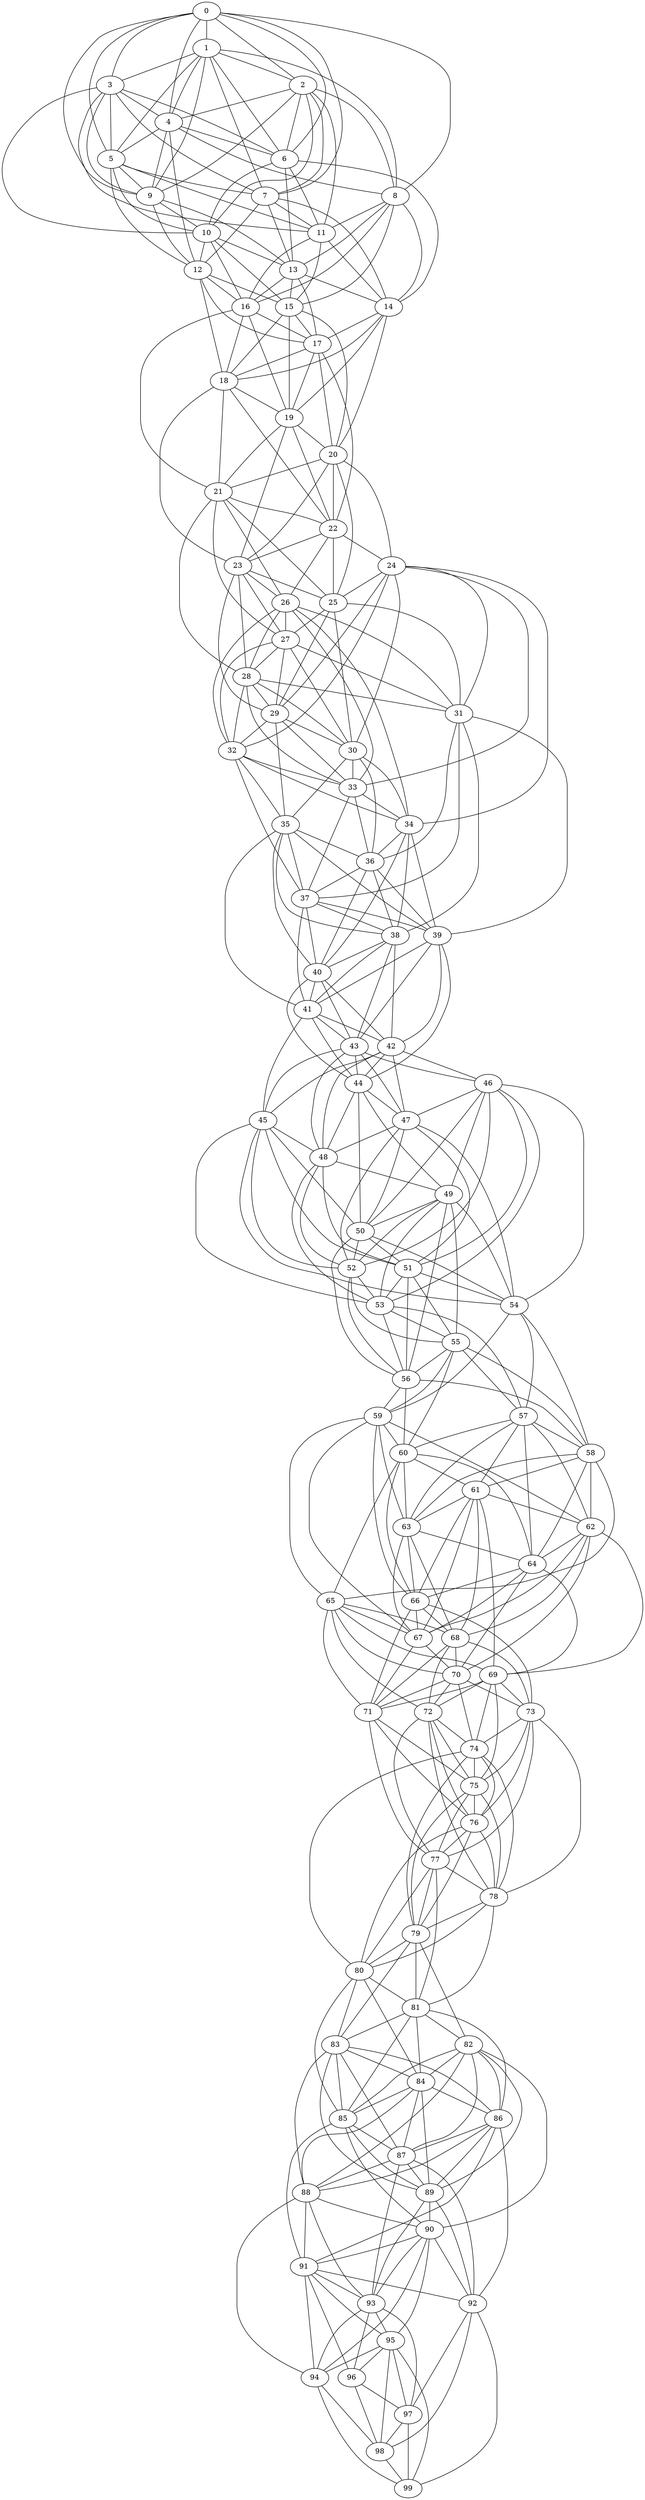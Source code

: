 strict graph G {
0;
1;
2;
3;
4;
5;
6;
7;
8;
9;
10;
11;
12;
13;
14;
15;
16;
17;
18;
19;
20;
21;
22;
23;
24;
25;
26;
27;
28;
29;
30;
31;
32;
33;
34;
35;
36;
37;
38;
39;
40;
41;
42;
43;
44;
45;
46;
47;
48;
49;
50;
51;
52;
53;
54;
55;
56;
57;
58;
59;
60;
61;
62;
63;
64;
65;
66;
67;
68;
69;
70;
71;
72;
73;
74;
75;
76;
77;
78;
79;
80;
81;
82;
83;
84;
85;
86;
87;
88;
89;
90;
91;
92;
93;
94;
95;
96;
97;
98;
99;
21 -- 27;
15 -- 20;
1 -- 7;
14 -- 17;
24 -- 32;
48 -- 52;
80 -- 83;
82 -- 85;
39 -- 41;
11 -- 16;
84 -- 88;
80 -- 84;
46 -- 53;
46 -- 51;
39 -- 43;
76 -- 77;
2 -- 8;
68 -- 73;
6 -- 13;
42 -- 48;
29 -- 30;
55 -- 58;
3 -- 11;
1 -- 3;
7 -- 11;
98 -- 99;
70 -- 71;
75 -- 78;
74 -- 78;
27 -- 29;
92 -- 99;
34 -- 38;
8 -- 15;
59 -- 66;
83 -- 84;
5 -- 12;
17 -- 18;
79 -- 81;
0 -- 2;
31 -- 39;
47 -- 48;
50 -- 54;
56 -- 60;
74 -- 75;
61 -- 69;
38 -- 43;
61 -- 62;
97 -- 99;
28 -- 31;
45 -- 54;
41 -- 44;
81 -- 85;
37 -- 40;
36 -- 38;
45 -- 52;
32 -- 35;
68 -- 70;
57 -- 61;
24 -- 30;
59 -- 67;
33 -- 34;
95 -- 99;
53 -- 56;
69 -- 75;
0 -- 8;
94 -- 98;
63 -- 68;
44 -- 48;
45 -- 53;
82 -- 86;
51 -- 55;
86 -- 87;
55 -- 60;
49 -- 50;
24 -- 29;
89 -- 90;
4 -- 12;
23 -- 26;
58 -- 63;
3 -- 9;
49 -- 56;
35 -- 41;
90 -- 92;
38 -- 42;
21 -- 26;
70 -- 72;
43 -- 44;
40 -- 44;
0 -- 7;
66 -- 68;
4 -- 5;
5 -- 7;
72 -- 75;
6 -- 10;
61 -- 66;
49 -- 52;
23 -- 27;
50 -- 56;
3 -- 7;
65 -- 68;
96 -- 98;
64 -- 69;
6 -- 14;
84 -- 85;
53 -- 55;
1 -- 6;
65 -- 70;
43 -- 47;
63 -- 66;
86 -- 88;
20 -- 21;
3 -- 10;
57 -- 63;
26 -- 31;
30 -- 36;
48 -- 53;
65 -- 71;
60 -- 65;
62 -- 64;
12 -- 18;
45 -- 51;
78 -- 81;
73 -- 77;
85 -- 87;
85 -- 91;
67 -- 70;
69 -- 71;
16 -- 18;
9 -- 13;
89 -- 93;
42 -- 45;
2 -- 11;
34 -- 36;
66 -- 71;
90 -- 95;
66 -- 67;
37 -- 41;
13 -- 16;
19 -- 20;
35 -- 36;
95 -- 98;
74 -- 76;
37 -- 38;
57 -- 64;
12 -- 16;
73 -- 76;
86 -- 89;
14 -- 19;
17 -- 19;
41 -- 43;
62 -- 69;
83 -- 85;
26 -- 28;
2 -- 9;
20 -- 22;
61 -- 63;
74 -- 80;
39 -- 42;
47 -- 50;
52 -- 56;
3 -- 6;
82 -- 87;
75 -- 77;
12 -- 17;
32 -- 34;
88 -- 91;
93 -- 94;
95 -- 96;
49 -- 55;
70 -- 73;
55 -- 56;
56 -- 58;
41 -- 45;
72 -- 78;
7 -- 13;
59 -- 62;
25 -- 31;
0 -- 9;
91 -- 96;
33 -- 37;
90 -- 94;
30 -- 34;
20 -- 23;
95 -- 97;
47 -- 52;
3 -- 4;
62 -- 70;
30 -- 35;
90 -- 91;
47 -- 51;
54 -- 57;
36 -- 37;
85 -- 89;
10 -- 13;
22 -- 23;
27 -- 31;
27 -- 32;
65 -- 69;
13 -- 14;
39 -- 44;
87 -- 93;
29 -- 32;
96 -- 97;
51 -- 53;
91 -- 95;
60 -- 61;
45 -- 50;
19 -- 21;
8 -- 11;
1 -- 9;
77 -- 78;
88 -- 90;
87 -- 92;
89 -- 92;
18 -- 22;
79 -- 80;
81 -- 86;
20 -- 24;
49 -- 53;
38 -- 40;
27 -- 28;
20 -- 25;
19 -- 22;
28 -- 29;
0 -- 1;
43 -- 48;
3 -- 5;
14 -- 18;
35 -- 38;
35 -- 37;
93 -- 96;
5 -- 9;
56 -- 59;
83 -- 87;
92 -- 98;
73 -- 78;
41 -- 42;
0 -- 4;
42 -- 44;
93 -- 97;
51 -- 56;
44 -- 47;
82 -- 84;
67 -- 71;
60 -- 66;
1 -- 8;
2 -- 6;
34 -- 39;
73 -- 74;
18 -- 23;
61 -- 68;
26 -- 27;
17 -- 20;
91 -- 94;
23 -- 25;
5 -- 10;
24 -- 31;
36 -- 40;
35 -- 40;
92 -- 97;
38 -- 41;
58 -- 65;
26 -- 33;
46 -- 50;
44 -- 50;
60 -- 63;
46 -- 47;
63 -- 64;
60 -- 64;
13 -- 15;
11 -- 14;
12 -- 15;
65 -- 67;
10 -- 16;
16 -- 19;
64 -- 66;
90 -- 93;
21 -- 28;
97 -- 98;
2 -- 10;
51 -- 54;
46 -- 49;
58 -- 64;
79 -- 83;
44 -- 49;
24 -- 33;
53 -- 57;
32 -- 33;
35 -- 39;
25 -- 29;
14 -- 20;
9 -- 10;
84 -- 86;
2 -- 4;
1 -- 5;
45 -- 48;
15 -- 19;
64 -- 70;
72 -- 76;
8 -- 13;
57 -- 58;
7 -- 14;
80 -- 81;
71 -- 76;
71 -- 77;
7 -- 12;
62 -- 67;
49 -- 54;
94 -- 99;
58 -- 62;
4 -- 6;
52 -- 53;
27 -- 30;
2 -- 7;
33 -- 36;
48 -- 51;
69 -- 72;
5 -- 11;
52 -- 55;
76 -- 80;
66 -- 73;
71 -- 75;
4 -- 9;
75 -- 79;
85 -- 90;
91 -- 93;
8 -- 16;
77 -- 81;
30 -- 33;
23 -- 29;
40 -- 41;
69 -- 74;
86 -- 92;
91 -- 92;
46 -- 52;
28 -- 32;
88 -- 93;
31 -- 37;
54 -- 58;
21 -- 22;
17 -- 22;
84 -- 89;
29 -- 33;
79 -- 82;
61 -- 67;
22 -- 26;
42 -- 46;
62 -- 68;
68 -- 72;
36 -- 39;
1 -- 4;
72 -- 74;
16 -- 21;
1 -- 2;
78 -- 79;
0 -- 6;
18 -- 21;
82 -- 90;
50 -- 52;
25 -- 27;
28 -- 33;
31 -- 36;
63 -- 67;
6 -- 11;
48 -- 49;
81 -- 83;
57 -- 60;
34 -- 40;
28 -- 30;
0 -- 5;
23 -- 28;
74 -- 79;
0 -- 3;
64 -- 67;
86 -- 91;
59 -- 65;
87 -- 88;
76 -- 79;
84 -- 87;
80 -- 85;
83 -- 88;
58 -- 61;
40 -- 42;
15 -- 18;
78 -- 80;
29 -- 35;
4 -- 8;
18 -- 19;
82 -- 89;
77 -- 80;
46 -- 54;
77 -- 79;
37 -- 39;
81 -- 82;
87 -- 89;
76 -- 78;
15 -- 17;
43 -- 45;
73 -- 75;
54 -- 59;
21 -- 25;
40 -- 43;
55 -- 57;
95 -- 94;
13 -- 17;
24 -- 25;
10 -- 12;
55 -- 59;
22 -- 24;
26 -- 34;
31 -- 38;
88 -- 94;
22 -- 25;
50 -- 51;
83 -- 86;
42 -- 47;
68 -- 71;
81 -- 84;
9 -- 12;
82 -- 88;
75 -- 76;
32 -- 37;
25 -- 30;
26 -- 32;
43 -- 46;
8 -- 14;
70 -- 74;
11 -- 15;
69 -- 73;
19 -- 23;
65 -- 72;
24 -- 34;
83 -- 89;
16 -- 17;
72 -- 77;
59 -- 63;
57 -- 62;
10 -- 15;
47 -- 54;
59 -- 60;
93 -- 95;
}
